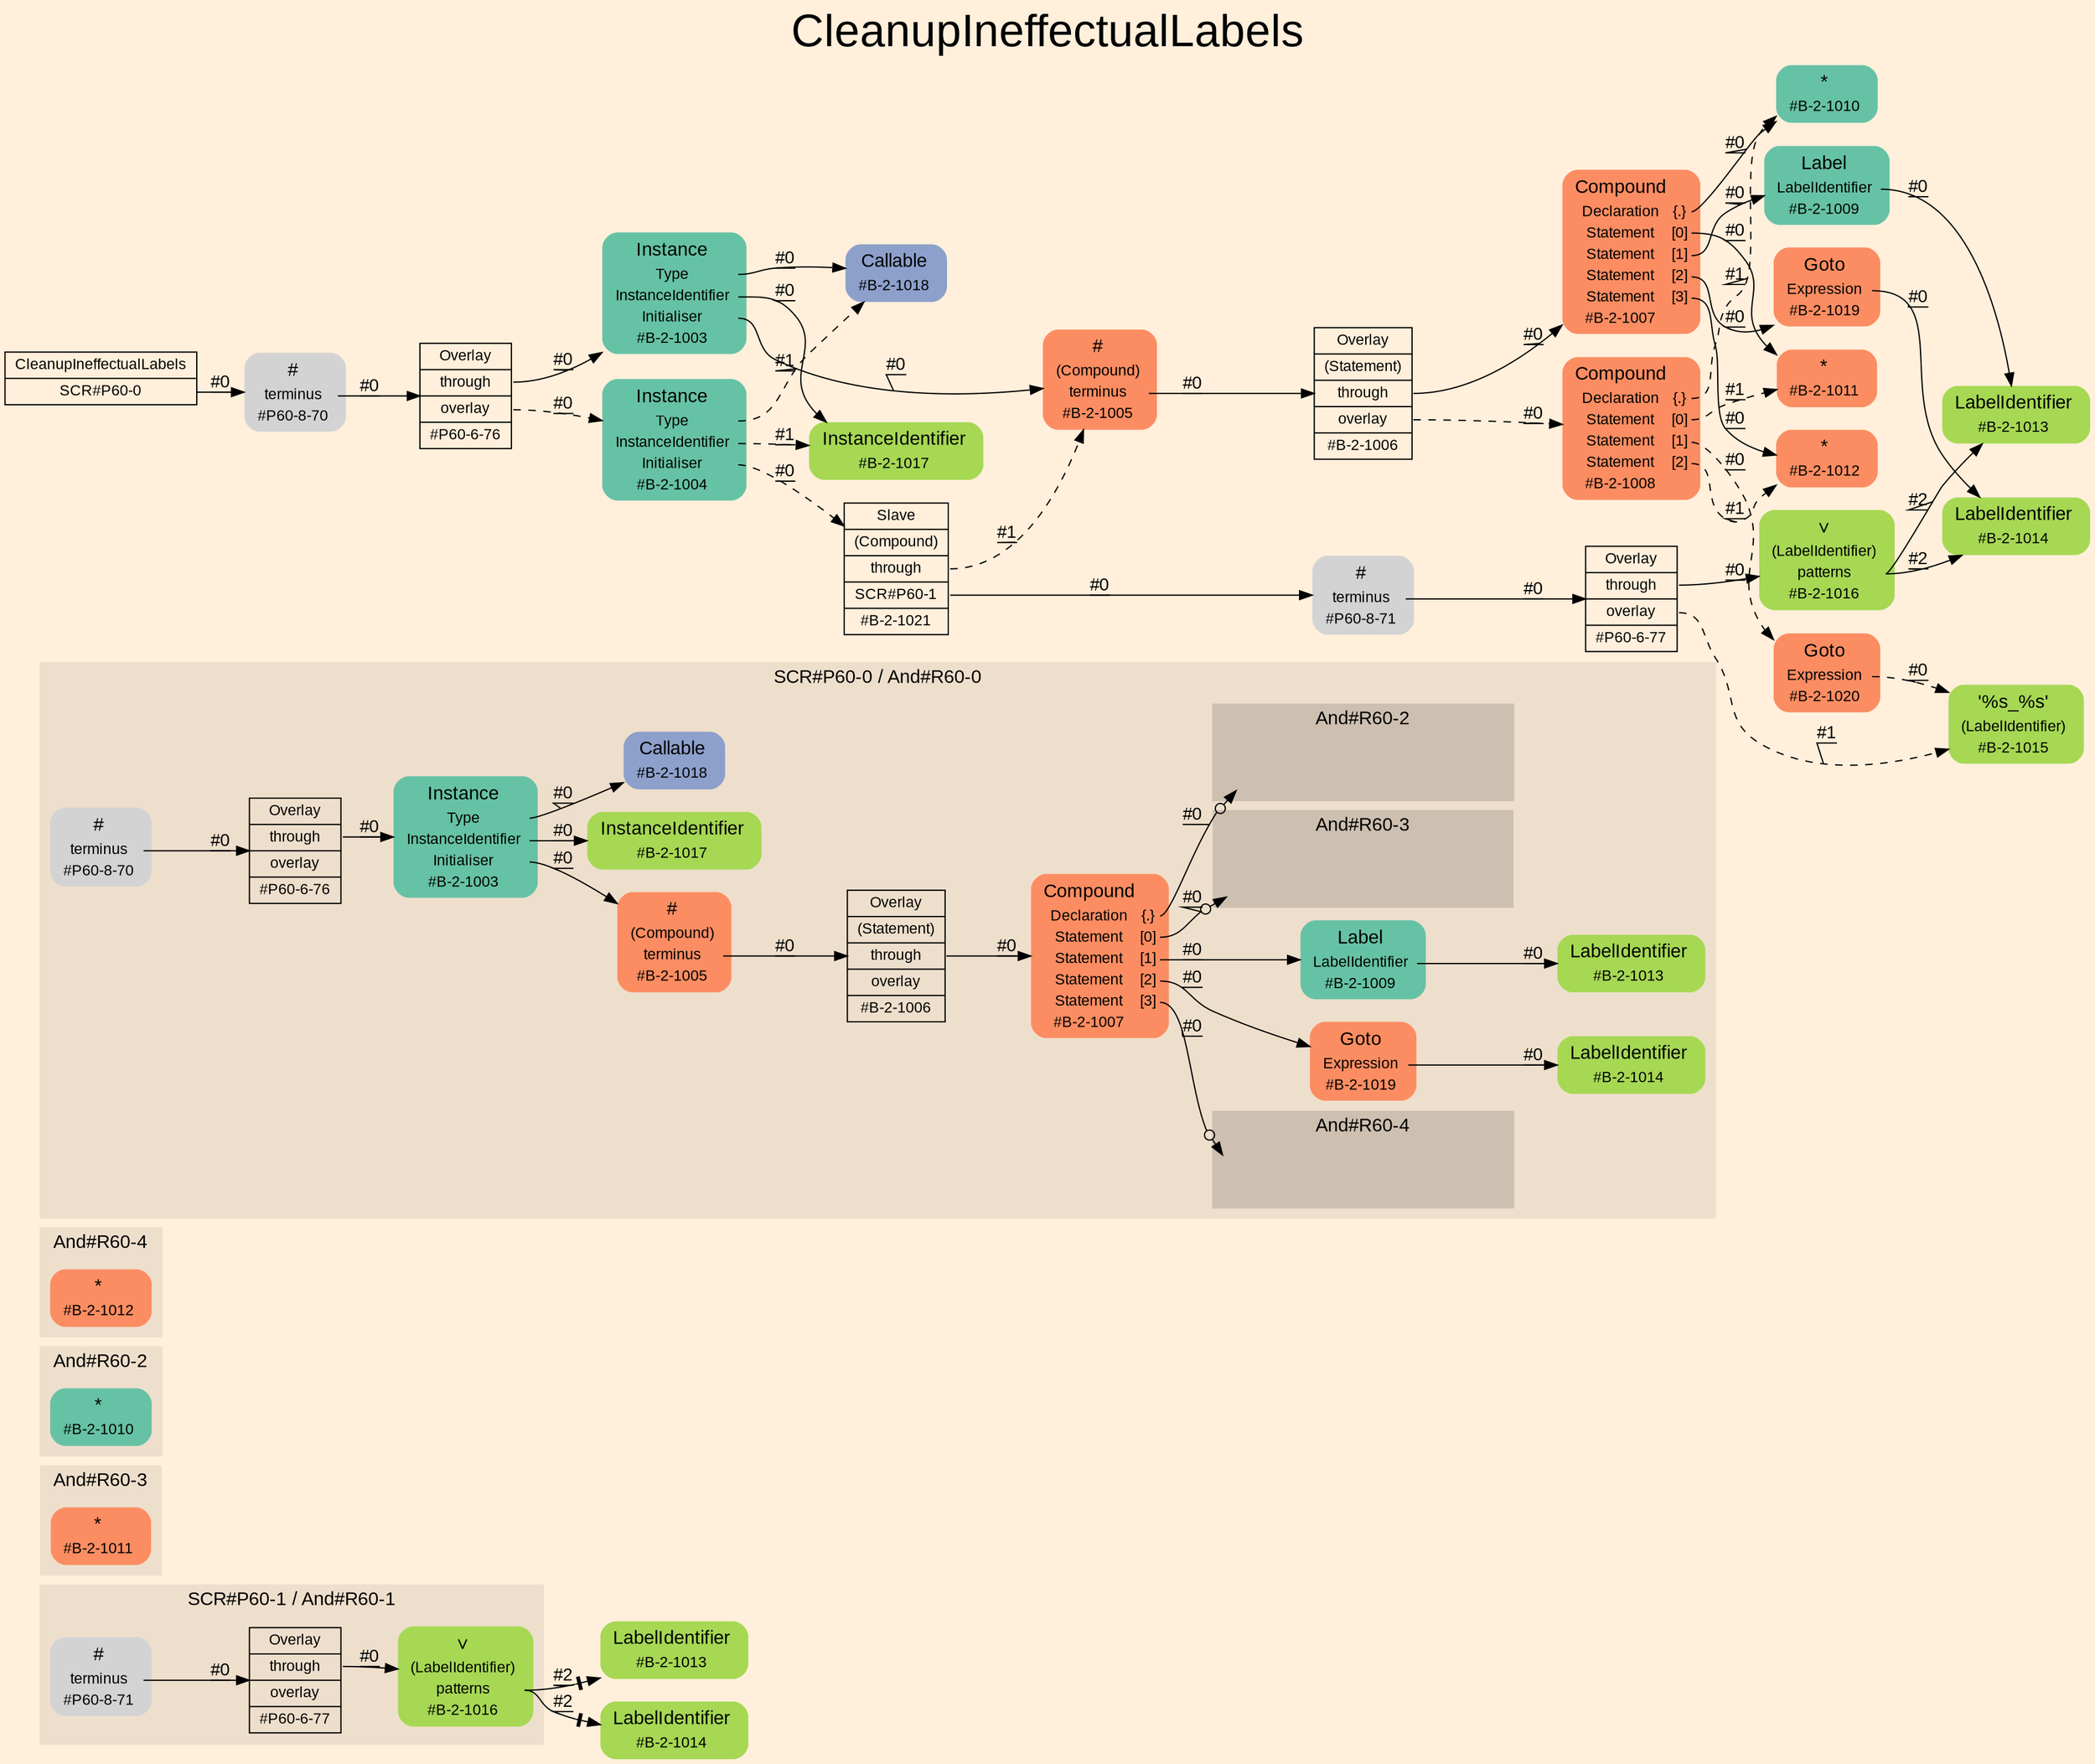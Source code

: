 digraph "CleanupIneffectualLabels" {
label = "CleanupIneffectualLabels"
labelloc = t
fontsize = "36"
graph [
    rankdir = "LR"
    ranksep = 0.3
    bgcolor = antiquewhite1
    color = black
    fontcolor = black
    fontname = "Arial"
];
node [
    fontname = "Arial"
];
edge [
    fontname = "Arial"
];

// -------------------- figure And#R60-1 --------------------
// -------- region And#R60-1 ----------
subgraph "clusterAnd#R60-1" {
    label = "SCR#P60-1 / And#R60-1"
    style = "filled"
    color = antiquewhite2
    fontsize = "15"
    "And#R60-1/#P60-8-71" [
        // -------- block And#R60-1/#P60-8-71 ----------
        shape = "plaintext"
        label = <<TABLE BORDER="0" CELLBORDER="0" CELLSPACING="0">
         <TR><TD><FONT POINT-SIZE="15.0">#</FONT></TD><TD></TD></TR>
         <TR><TD>terminus</TD><TD PORT="port0"></TD></TR>
         <TR><TD>#P60-8-71</TD><TD PORT="port1"></TD></TR>
        </TABLE>>
        style = "rounded,filled"
        fontsize = "12"
    ];
    
    "And#R60-1/#P60-6-77" [
        // -------- block And#R60-1/#P60-6-77 ----------
        shape = "record"
        fillcolor = antiquewhite2
        label = "<fixed> Overlay | <port0> through | <port1> overlay | <port2> #P60-6-77"
        style = "filled"
        fontsize = "12"
        color = black
        fontcolor = black
    ];
    
    "And#R60-1/#B-2-1016" [
        // -------- block And#R60-1/#B-2-1016 ----------
        shape = "plaintext"
        fillcolor = "/set28/5"
        label = <<TABLE BORDER="0" CELLBORDER="0" CELLSPACING="0">
         <TR><TD><FONT POINT-SIZE="15.0">∨</FONT></TD><TD></TD></TR>
         <TR><TD>(LabelIdentifier)</TD><TD PORT="port0"></TD></TR>
         <TR><TD>patterns</TD><TD PORT="port1"></TD></TR>
         <TR><TD>#B-2-1016</TD><TD PORT="port2"></TD></TR>
        </TABLE>>
        style = "rounded,filled"
        fontsize = "12"
    ];
    
}

"And#R60-1/#B-2-1013" [
    // -------- block And#R60-1/#B-2-1013 ----------
    shape = "plaintext"
    fillcolor = "/set28/5"
    label = <<TABLE BORDER="0" CELLBORDER="0" CELLSPACING="0">
     <TR><TD><FONT POINT-SIZE="15.0">LabelIdentifier</FONT></TD><TD></TD></TR>
     <TR><TD>#B-2-1013</TD><TD PORT="port0"></TD></TR>
    </TABLE>>
    style = "rounded,filled"
    fontsize = "12"
];

"And#R60-1/#B-2-1014" [
    // -------- block And#R60-1/#B-2-1014 ----------
    shape = "plaintext"
    fillcolor = "/set28/5"
    label = <<TABLE BORDER="0" CELLBORDER="0" CELLSPACING="0">
     <TR><TD><FONT POINT-SIZE="15.0">LabelIdentifier</FONT></TD><TD></TD></TR>
     <TR><TD>#B-2-1014</TD><TD PORT="port0"></TD></TR>
    </TABLE>>
    style = "rounded,filled"
    fontsize = "12"
];

"And#R60-1/#P60-8-71":port0 -> "And#R60-1/#P60-6-77" [
    label = "#0"
    decorate = true
    color = black
    fontcolor = black
];

"And#R60-1/#P60-6-77":port0 -> "And#R60-1/#B-2-1016" [
    label = "#0"
    decorate = true
    color = black
    fontcolor = black
];

"And#R60-1/#B-2-1016":port1 -> "And#R60-1/#B-2-1013" [
    arrowhead="normalnonetee"
    label = "#2"
    decorate = true
    color = black
    fontcolor = black
];

"And#R60-1/#B-2-1016":port1 -> "And#R60-1/#B-2-1014" [
    arrowhead="normalnonetee"
    label = "#2"
    decorate = true
    color = black
    fontcolor = black
];


// -------------------- figure And#R60-3 --------------------
// -------- region And#R60-3 ----------
subgraph "clusterAnd#R60-3" {
    label = "And#R60-3"
    style = "filled"
    color = antiquewhite2
    fontsize = "15"
    "And#R60-3/#B-2-1011" [
        // -------- block And#R60-3/#B-2-1011 ----------
        shape = "plaintext"
        fillcolor = "/set28/2"
        label = <<TABLE BORDER="0" CELLBORDER="0" CELLSPACING="0">
         <TR><TD><FONT POINT-SIZE="15.0">*</FONT></TD><TD></TD></TR>
         <TR><TD>#B-2-1011</TD><TD PORT="port0"></TD></TR>
        </TABLE>>
        style = "rounded,filled"
        fontsize = "12"
    ];
    
}


// -------------------- figure And#R60-2 --------------------
// -------- region And#R60-2 ----------
subgraph "clusterAnd#R60-2" {
    label = "And#R60-2"
    style = "filled"
    color = antiquewhite2
    fontsize = "15"
    "And#R60-2/#B-2-1010" [
        // -------- block And#R60-2/#B-2-1010 ----------
        shape = "plaintext"
        fillcolor = "/set28/1"
        label = <<TABLE BORDER="0" CELLBORDER="0" CELLSPACING="0">
         <TR><TD><FONT POINT-SIZE="15.0">*</FONT></TD><TD></TD></TR>
         <TR><TD>#B-2-1010</TD><TD PORT="port0"></TD></TR>
        </TABLE>>
        style = "rounded,filled"
        fontsize = "12"
    ];
    
}


// -------------------- figure And#R60-4 --------------------
// -------- region And#R60-4 ----------
subgraph "clusterAnd#R60-4" {
    label = "And#R60-4"
    style = "filled"
    color = antiquewhite2
    fontsize = "15"
    "And#R60-4/#B-2-1012" [
        // -------- block And#R60-4/#B-2-1012 ----------
        shape = "plaintext"
        fillcolor = "/set28/2"
        label = <<TABLE BORDER="0" CELLBORDER="0" CELLSPACING="0">
         <TR><TD><FONT POINT-SIZE="15.0">*</FONT></TD><TD></TD></TR>
         <TR><TD>#B-2-1012</TD><TD PORT="port0"></TD></TR>
        </TABLE>>
        style = "rounded,filled"
        fontsize = "12"
    ];
    
}


// -------------------- figure And#R60-0 --------------------
// -------- region And#R60-0 ----------
subgraph "clusterAnd#R60-0" {
    label = "SCR#P60-0 / And#R60-0"
    style = "filled"
    color = antiquewhite2
    fontsize = "15"
    "And#R60-0/#P60-6-76" [
        // -------- block And#R60-0/#P60-6-76 ----------
        shape = "record"
        fillcolor = antiquewhite2
        label = "<fixed> Overlay | <port0> through | <port1> overlay | <port2> #P60-6-76"
        style = "filled"
        fontsize = "12"
        color = black
        fontcolor = black
    ];
    
    "And#R60-0/#P60-8-70" [
        // -------- block And#R60-0/#P60-8-70 ----------
        shape = "plaintext"
        label = <<TABLE BORDER="0" CELLBORDER="0" CELLSPACING="0">
         <TR><TD><FONT POINT-SIZE="15.0">#</FONT></TD><TD></TD></TR>
         <TR><TD>terminus</TD><TD PORT="port0"></TD></TR>
         <TR><TD>#P60-8-70</TD><TD PORT="port1"></TD></TR>
        </TABLE>>
        style = "rounded,filled"
        fontsize = "12"
    ];
    
    "And#R60-0/#B-2-1007" [
        // -------- block And#R60-0/#B-2-1007 ----------
        shape = "plaintext"
        fillcolor = "/set28/2"
        label = <<TABLE BORDER="0" CELLBORDER="0" CELLSPACING="0">
         <TR><TD><FONT POINT-SIZE="15.0">Compound</FONT></TD><TD></TD></TR>
         <TR><TD>Declaration</TD><TD PORT="port0">{.}</TD></TR>
         <TR><TD>Statement</TD><TD PORT="port1">[0]</TD></TR>
         <TR><TD>Statement</TD><TD PORT="port2">[1]</TD></TR>
         <TR><TD>Statement</TD><TD PORT="port3">[2]</TD></TR>
         <TR><TD>Statement</TD><TD PORT="port4">[3]</TD></TR>
         <TR><TD>#B-2-1007</TD><TD PORT="port5"></TD></TR>
        </TABLE>>
        style = "rounded,filled"
        fontsize = "12"
    ];
    
    "And#R60-0/#B-2-1018" [
        // -------- block And#R60-0/#B-2-1018 ----------
        shape = "plaintext"
        fillcolor = "/set28/3"
        label = <<TABLE BORDER="0" CELLBORDER="0" CELLSPACING="0">
         <TR><TD><FONT POINT-SIZE="15.0">Callable</FONT></TD><TD></TD></TR>
         <TR><TD>#B-2-1018</TD><TD PORT="port0"></TD></TR>
        </TABLE>>
        style = "rounded,filled"
        fontsize = "12"
    ];
    
    "And#R60-0/#B-2-1003" [
        // -------- block And#R60-0/#B-2-1003 ----------
        shape = "plaintext"
        fillcolor = "/set28/1"
        label = <<TABLE BORDER="0" CELLBORDER="0" CELLSPACING="0">
         <TR><TD><FONT POINT-SIZE="15.0">Instance</FONT></TD><TD></TD></TR>
         <TR><TD>Type</TD><TD PORT="port0"></TD></TR>
         <TR><TD>InstanceIdentifier</TD><TD PORT="port1"></TD></TR>
         <TR><TD>Initialiser</TD><TD PORT="port2"></TD></TR>
         <TR><TD>#B-2-1003</TD><TD PORT="port3"></TD></TR>
        </TABLE>>
        style = "rounded,filled"
        fontsize = "12"
    ];
    
    "And#R60-0/#B-2-1019" [
        // -------- block And#R60-0/#B-2-1019 ----------
        shape = "plaintext"
        fillcolor = "/set28/2"
        label = <<TABLE BORDER="0" CELLBORDER="0" CELLSPACING="0">
         <TR><TD><FONT POINT-SIZE="15.0">Goto</FONT></TD><TD></TD></TR>
         <TR><TD>Expression</TD><TD PORT="port0"></TD></TR>
         <TR><TD>#B-2-1019</TD><TD PORT="port1"></TD></TR>
        </TABLE>>
        style = "rounded,filled"
        fontsize = "12"
    ];
    
    "And#R60-0/#B-2-1005" [
        // -------- block And#R60-0/#B-2-1005 ----------
        shape = "plaintext"
        fillcolor = "/set28/2"
        label = <<TABLE BORDER="0" CELLBORDER="0" CELLSPACING="0">
         <TR><TD><FONT POINT-SIZE="15.0">#</FONT></TD><TD></TD></TR>
         <TR><TD>(Compound)</TD><TD PORT="port0"></TD></TR>
         <TR><TD>terminus</TD><TD PORT="port1"></TD></TR>
         <TR><TD>#B-2-1005</TD><TD PORT="port2"></TD></TR>
        </TABLE>>
        style = "rounded,filled"
        fontsize = "12"
    ];
    
    "And#R60-0/#B-2-1017" [
        // -------- block And#R60-0/#B-2-1017 ----------
        shape = "plaintext"
        fillcolor = "/set28/5"
        label = <<TABLE BORDER="0" CELLBORDER="0" CELLSPACING="0">
         <TR><TD><FONT POINT-SIZE="15.0">InstanceIdentifier</FONT></TD><TD></TD></TR>
         <TR><TD>#B-2-1017</TD><TD PORT="port0"></TD></TR>
        </TABLE>>
        style = "rounded,filled"
        fontsize = "12"
    ];
    
    "And#R60-0/#B-2-1014" [
        // -------- block And#R60-0/#B-2-1014 ----------
        shape = "plaintext"
        fillcolor = "/set28/5"
        label = <<TABLE BORDER="0" CELLBORDER="0" CELLSPACING="0">
         <TR><TD><FONT POINT-SIZE="15.0">LabelIdentifier</FONT></TD><TD></TD></TR>
         <TR><TD>#B-2-1014</TD><TD PORT="port0"></TD></TR>
        </TABLE>>
        style = "rounded,filled"
        fontsize = "12"
    ];
    
    "And#R60-0/#B-2-1006" [
        // -------- block And#R60-0/#B-2-1006 ----------
        shape = "record"
        fillcolor = antiquewhite2
        label = "<fixed> Overlay | <port0> (Statement) | <port1> through | <port2> overlay | <port3> #B-2-1006"
        style = "filled"
        fontsize = "12"
        color = black
        fontcolor = black
    ];
    
    "And#R60-0/#B-2-1009" [
        // -------- block And#R60-0/#B-2-1009 ----------
        shape = "plaintext"
        fillcolor = "/set28/1"
        label = <<TABLE BORDER="0" CELLBORDER="0" CELLSPACING="0">
         <TR><TD><FONT POINT-SIZE="15.0">Label</FONT></TD><TD></TD></TR>
         <TR><TD>LabelIdentifier</TD><TD PORT="port0"></TD></TR>
         <TR><TD>#B-2-1009</TD><TD PORT="port1"></TD></TR>
        </TABLE>>
        style = "rounded,filled"
        fontsize = "12"
    ];
    
    "And#R60-0/#B-2-1013" [
        // -------- block And#R60-0/#B-2-1013 ----------
        shape = "plaintext"
        fillcolor = "/set28/5"
        label = <<TABLE BORDER="0" CELLBORDER="0" CELLSPACING="0">
         <TR><TD><FONT POINT-SIZE="15.0">LabelIdentifier</FONT></TD><TD></TD></TR>
         <TR><TD>#B-2-1013</TD><TD PORT="port0"></TD></TR>
        </TABLE>>
        style = "rounded,filled"
        fontsize = "12"
    ];
    
    // -------- region And#R60-0/And#R60-2 ----------
    subgraph "clusterAnd#R60-0/And#R60-2" {
        label = "And#R60-2"
        style = "filled"
        color = antiquewhite3
        fontsize = "15"
        "And#R60-0/And#R60-2/#B-2-1010" [
            // -------- block And#R60-0/And#R60-2/#B-2-1010 ----------
            shape = none
            fillcolor = "/set28/1"
            style = "invisible"
        ];
        
    }
    
    // -------- region And#R60-0/And#R60-3 ----------
    subgraph "clusterAnd#R60-0/And#R60-3" {
        label = "And#R60-3"
        style = "filled"
        color = antiquewhite3
        fontsize = "15"
        "And#R60-0/And#R60-3/#B-2-1011" [
            // -------- block And#R60-0/And#R60-3/#B-2-1011 ----------
            shape = none
            fillcolor = "/set28/2"
            style = "invisible"
        ];
        
    }
    
    // -------- region And#R60-0/And#R60-4 ----------
    subgraph "clusterAnd#R60-0/And#R60-4" {
        label = "And#R60-4"
        style = "filled"
        color = antiquewhite3
        fontsize = "15"
        "And#R60-0/And#R60-4/#B-2-1012" [
            // -------- block And#R60-0/And#R60-4/#B-2-1012 ----------
            shape = none
            fillcolor = "/set28/2"
            style = "invisible"
        ];
        
    }
    
}

"And#R60-0/#P60-6-76":port0 -> "And#R60-0/#B-2-1003" [
    label = "#0"
    decorate = true
    color = black
    fontcolor = black
];

"And#R60-0/#P60-8-70":port0 -> "And#R60-0/#P60-6-76" [
    label = "#0"
    decorate = true
    color = black
    fontcolor = black
];

"And#R60-0/#B-2-1007":port0 -> "And#R60-0/And#R60-2/#B-2-1010" [
    arrowhead="normalnoneodot"
    label = "#0"
    decorate = true
    color = black
    fontcolor = black
];

"And#R60-0/#B-2-1007":port1 -> "And#R60-0/And#R60-3/#B-2-1011" [
    arrowhead="normalnoneodot"
    label = "#0"
    decorate = true
    color = black
    fontcolor = black
];

"And#R60-0/#B-2-1007":port2 -> "And#R60-0/#B-2-1009" [
    label = "#0"
    decorate = true
    color = black
    fontcolor = black
];

"And#R60-0/#B-2-1007":port3 -> "And#R60-0/#B-2-1019" [
    label = "#0"
    decorate = true
    color = black
    fontcolor = black
];

"And#R60-0/#B-2-1007":port4 -> "And#R60-0/And#R60-4/#B-2-1012" [
    arrowhead="normalnoneodot"
    label = "#0"
    decorate = true
    color = black
    fontcolor = black
];

"And#R60-0/#B-2-1003":port0 -> "And#R60-0/#B-2-1018" [
    label = "#0"
    decorate = true
    color = black
    fontcolor = black
];

"And#R60-0/#B-2-1003":port1 -> "And#R60-0/#B-2-1017" [
    label = "#0"
    decorate = true
    color = black
    fontcolor = black
];

"And#R60-0/#B-2-1003":port2 -> "And#R60-0/#B-2-1005" [
    label = "#0"
    decorate = true
    color = black
    fontcolor = black
];

"And#R60-0/#B-2-1019":port0 -> "And#R60-0/#B-2-1014" [
    label = "#0"
    decorate = true
    color = black
    fontcolor = black
];

"And#R60-0/#B-2-1005":port1 -> "And#R60-0/#B-2-1006" [
    label = "#0"
    decorate = true
    color = black
    fontcolor = black
];

"And#R60-0/#B-2-1006":port1 -> "And#R60-0/#B-2-1007" [
    label = "#0"
    decorate = true
    color = black
    fontcolor = black
];

"And#R60-0/#B-2-1009":port0 -> "And#R60-0/#B-2-1013" [
    label = "#0"
    decorate = true
    color = black
    fontcolor = black
];


// -------------------- transformation figure --------------------
"CR#P60-0" [
    // -------- block CR#P60-0 ----------
    shape = "record"
    fillcolor = antiquewhite1
    label = "<fixed> CleanupIneffectualLabels | <port0> SCR#P60-0"
    style = "filled"
    fontsize = "12"
    color = black
    fontcolor = black
];

"#P60-8-70" [
    // -------- block #P60-8-70 ----------
    shape = "plaintext"
    label = <<TABLE BORDER="0" CELLBORDER="0" CELLSPACING="0">
     <TR><TD><FONT POINT-SIZE="15.0">#</FONT></TD><TD></TD></TR>
     <TR><TD>terminus</TD><TD PORT="port0"></TD></TR>
     <TR><TD>#P60-8-70</TD><TD PORT="port1"></TD></TR>
    </TABLE>>
    style = "rounded,filled"
    fontsize = "12"
];

"#P60-6-76" [
    // -------- block #P60-6-76 ----------
    shape = "record"
    fillcolor = antiquewhite1
    label = "<fixed> Overlay | <port0> through | <port1> overlay | <port2> #P60-6-76"
    style = "filled"
    fontsize = "12"
    color = black
    fontcolor = black
];

"#B-2-1003" [
    // -------- block #B-2-1003 ----------
    shape = "plaintext"
    fillcolor = "/set28/1"
    label = <<TABLE BORDER="0" CELLBORDER="0" CELLSPACING="0">
     <TR><TD><FONT POINT-SIZE="15.0">Instance</FONT></TD><TD></TD></TR>
     <TR><TD>Type</TD><TD PORT="port0"></TD></TR>
     <TR><TD>InstanceIdentifier</TD><TD PORT="port1"></TD></TR>
     <TR><TD>Initialiser</TD><TD PORT="port2"></TD></TR>
     <TR><TD>#B-2-1003</TD><TD PORT="port3"></TD></TR>
    </TABLE>>
    style = "rounded,filled"
    fontsize = "12"
];

"#B-2-1018" [
    // -------- block #B-2-1018 ----------
    shape = "plaintext"
    fillcolor = "/set28/3"
    label = <<TABLE BORDER="0" CELLBORDER="0" CELLSPACING="0">
     <TR><TD><FONT POINT-SIZE="15.0">Callable</FONT></TD><TD></TD></TR>
     <TR><TD>#B-2-1018</TD><TD PORT="port0"></TD></TR>
    </TABLE>>
    style = "rounded,filled"
    fontsize = "12"
];

"#B-2-1017" [
    // -------- block #B-2-1017 ----------
    shape = "plaintext"
    fillcolor = "/set28/5"
    label = <<TABLE BORDER="0" CELLBORDER="0" CELLSPACING="0">
     <TR><TD><FONT POINT-SIZE="15.0">InstanceIdentifier</FONT></TD><TD></TD></TR>
     <TR><TD>#B-2-1017</TD><TD PORT="port0"></TD></TR>
    </TABLE>>
    style = "rounded,filled"
    fontsize = "12"
];

"#B-2-1005" [
    // -------- block #B-2-1005 ----------
    shape = "plaintext"
    fillcolor = "/set28/2"
    label = <<TABLE BORDER="0" CELLBORDER="0" CELLSPACING="0">
     <TR><TD><FONT POINT-SIZE="15.0">#</FONT></TD><TD></TD></TR>
     <TR><TD>(Compound)</TD><TD PORT="port0"></TD></TR>
     <TR><TD>terminus</TD><TD PORT="port1"></TD></TR>
     <TR><TD>#B-2-1005</TD><TD PORT="port2"></TD></TR>
    </TABLE>>
    style = "rounded,filled"
    fontsize = "12"
];

"#B-2-1006" [
    // -------- block #B-2-1006 ----------
    shape = "record"
    fillcolor = antiquewhite1
    label = "<fixed> Overlay | <port0> (Statement) | <port1> through | <port2> overlay | <port3> #B-2-1006"
    style = "filled"
    fontsize = "12"
    color = black
    fontcolor = black
];

"#B-2-1007" [
    // -------- block #B-2-1007 ----------
    shape = "plaintext"
    fillcolor = "/set28/2"
    label = <<TABLE BORDER="0" CELLBORDER="0" CELLSPACING="0">
     <TR><TD><FONT POINT-SIZE="15.0">Compound</FONT></TD><TD></TD></TR>
     <TR><TD>Declaration</TD><TD PORT="port0">{.}</TD></TR>
     <TR><TD>Statement</TD><TD PORT="port1">[0]</TD></TR>
     <TR><TD>Statement</TD><TD PORT="port2">[1]</TD></TR>
     <TR><TD>Statement</TD><TD PORT="port3">[2]</TD></TR>
     <TR><TD>Statement</TD><TD PORT="port4">[3]</TD></TR>
     <TR><TD>#B-2-1007</TD><TD PORT="port5"></TD></TR>
    </TABLE>>
    style = "rounded,filled"
    fontsize = "12"
];

"#B-2-1010" [
    // -------- block #B-2-1010 ----------
    shape = "plaintext"
    fillcolor = "/set28/1"
    label = <<TABLE BORDER="0" CELLBORDER="0" CELLSPACING="0">
     <TR><TD><FONT POINT-SIZE="15.0">*</FONT></TD><TD></TD></TR>
     <TR><TD>#B-2-1010</TD><TD PORT="port0"></TD></TR>
    </TABLE>>
    style = "rounded,filled"
    fontsize = "12"
];

"#B-2-1011" [
    // -------- block #B-2-1011 ----------
    shape = "plaintext"
    fillcolor = "/set28/2"
    label = <<TABLE BORDER="0" CELLBORDER="0" CELLSPACING="0">
     <TR><TD><FONT POINT-SIZE="15.0">*</FONT></TD><TD></TD></TR>
     <TR><TD>#B-2-1011</TD><TD PORT="port0"></TD></TR>
    </TABLE>>
    style = "rounded,filled"
    fontsize = "12"
];

"#B-2-1009" [
    // -------- block #B-2-1009 ----------
    shape = "plaintext"
    fillcolor = "/set28/1"
    label = <<TABLE BORDER="0" CELLBORDER="0" CELLSPACING="0">
     <TR><TD><FONT POINT-SIZE="15.0">Label</FONT></TD><TD></TD></TR>
     <TR><TD>LabelIdentifier</TD><TD PORT="port0"></TD></TR>
     <TR><TD>#B-2-1009</TD><TD PORT="port1"></TD></TR>
    </TABLE>>
    style = "rounded,filled"
    fontsize = "12"
];

"#B-2-1013" [
    // -------- block #B-2-1013 ----------
    shape = "plaintext"
    fillcolor = "/set28/5"
    label = <<TABLE BORDER="0" CELLBORDER="0" CELLSPACING="0">
     <TR><TD><FONT POINT-SIZE="15.0">LabelIdentifier</FONT></TD><TD></TD></TR>
     <TR><TD>#B-2-1013</TD><TD PORT="port0"></TD></TR>
    </TABLE>>
    style = "rounded,filled"
    fontsize = "12"
];

"#B-2-1019" [
    // -------- block #B-2-1019 ----------
    shape = "plaintext"
    fillcolor = "/set28/2"
    label = <<TABLE BORDER="0" CELLBORDER="0" CELLSPACING="0">
     <TR><TD><FONT POINT-SIZE="15.0">Goto</FONT></TD><TD></TD></TR>
     <TR><TD>Expression</TD><TD PORT="port0"></TD></TR>
     <TR><TD>#B-2-1019</TD><TD PORT="port1"></TD></TR>
    </TABLE>>
    style = "rounded,filled"
    fontsize = "12"
];

"#B-2-1014" [
    // -------- block #B-2-1014 ----------
    shape = "plaintext"
    fillcolor = "/set28/5"
    label = <<TABLE BORDER="0" CELLBORDER="0" CELLSPACING="0">
     <TR><TD><FONT POINT-SIZE="15.0">LabelIdentifier</FONT></TD><TD></TD></TR>
     <TR><TD>#B-2-1014</TD><TD PORT="port0"></TD></TR>
    </TABLE>>
    style = "rounded,filled"
    fontsize = "12"
];

"#B-2-1012" [
    // -------- block #B-2-1012 ----------
    shape = "plaintext"
    fillcolor = "/set28/2"
    label = <<TABLE BORDER="0" CELLBORDER="0" CELLSPACING="0">
     <TR><TD><FONT POINT-SIZE="15.0">*</FONT></TD><TD></TD></TR>
     <TR><TD>#B-2-1012</TD><TD PORT="port0"></TD></TR>
    </TABLE>>
    style = "rounded,filled"
    fontsize = "12"
];

"#B-2-1008" [
    // -------- block #B-2-1008 ----------
    shape = "plaintext"
    fillcolor = "/set28/2"
    label = <<TABLE BORDER="0" CELLBORDER="0" CELLSPACING="0">
     <TR><TD><FONT POINT-SIZE="15.0">Compound</FONT></TD><TD></TD></TR>
     <TR><TD>Declaration</TD><TD PORT="port0">{.}</TD></TR>
     <TR><TD>Statement</TD><TD PORT="port1">[0]</TD></TR>
     <TR><TD>Statement</TD><TD PORT="port2">[1]</TD></TR>
     <TR><TD>Statement</TD><TD PORT="port3">[2]</TD></TR>
     <TR><TD>#B-2-1008</TD><TD PORT="port4"></TD></TR>
    </TABLE>>
    style = "rounded,filled"
    fontsize = "12"
];

"#B-2-1020" [
    // -------- block #B-2-1020 ----------
    shape = "plaintext"
    fillcolor = "/set28/2"
    label = <<TABLE BORDER="0" CELLBORDER="0" CELLSPACING="0">
     <TR><TD><FONT POINT-SIZE="15.0">Goto</FONT></TD><TD></TD></TR>
     <TR><TD>Expression</TD><TD PORT="port0"></TD></TR>
     <TR><TD>#B-2-1020</TD><TD PORT="port1"></TD></TR>
    </TABLE>>
    style = "rounded,filled"
    fontsize = "12"
];

"#B-2-1015" [
    // -------- block #B-2-1015 ----------
    shape = "plaintext"
    fillcolor = "/set28/5"
    label = <<TABLE BORDER="0" CELLBORDER="0" CELLSPACING="0">
     <TR><TD><FONT POINT-SIZE="15.0">'%s_%s'</FONT></TD><TD></TD></TR>
     <TR><TD>(LabelIdentifier)</TD><TD PORT="port0"></TD></TR>
     <TR><TD>#B-2-1015</TD><TD PORT="port1"></TD></TR>
    </TABLE>>
    style = "rounded,filled"
    fontsize = "12"
];

"#B-2-1004" [
    // -------- block #B-2-1004 ----------
    shape = "plaintext"
    fillcolor = "/set28/1"
    label = <<TABLE BORDER="0" CELLBORDER="0" CELLSPACING="0">
     <TR><TD><FONT POINT-SIZE="15.0">Instance</FONT></TD><TD></TD></TR>
     <TR><TD>Type</TD><TD PORT="port0"></TD></TR>
     <TR><TD>InstanceIdentifier</TD><TD PORT="port1"></TD></TR>
     <TR><TD>Initialiser</TD><TD PORT="port2"></TD></TR>
     <TR><TD>#B-2-1004</TD><TD PORT="port3"></TD></TR>
    </TABLE>>
    style = "rounded,filled"
    fontsize = "12"
];

"#B-2-1021" [
    // -------- block #B-2-1021 ----------
    shape = "record"
    fillcolor = antiquewhite1
    label = "<fixed> Slave | <port0> (Compound) | <port1> through | <port2> SCR#P60-1 | <port3> #B-2-1021"
    style = "filled"
    fontsize = "12"
    color = black
    fontcolor = black
];

"#P60-8-71" [
    // -------- block #P60-8-71 ----------
    shape = "plaintext"
    label = <<TABLE BORDER="0" CELLBORDER="0" CELLSPACING="0">
     <TR><TD><FONT POINT-SIZE="15.0">#</FONT></TD><TD></TD></TR>
     <TR><TD>terminus</TD><TD PORT="port0"></TD></TR>
     <TR><TD>#P60-8-71</TD><TD PORT="port1"></TD></TR>
    </TABLE>>
    style = "rounded,filled"
    fontsize = "12"
];

"#P60-6-77" [
    // -------- block #P60-6-77 ----------
    shape = "record"
    fillcolor = antiquewhite1
    label = "<fixed> Overlay | <port0> through | <port1> overlay | <port2> #P60-6-77"
    style = "filled"
    fontsize = "12"
    color = black
    fontcolor = black
];

"#B-2-1016" [
    // -------- block #B-2-1016 ----------
    shape = "plaintext"
    fillcolor = "/set28/5"
    label = <<TABLE BORDER="0" CELLBORDER="0" CELLSPACING="0">
     <TR><TD><FONT POINT-SIZE="15.0">∨</FONT></TD><TD></TD></TR>
     <TR><TD>(LabelIdentifier)</TD><TD PORT="port0"></TD></TR>
     <TR><TD>patterns</TD><TD PORT="port1"></TD></TR>
     <TR><TD>#B-2-1016</TD><TD PORT="port2"></TD></TR>
    </TABLE>>
    style = "rounded,filled"
    fontsize = "12"
];

"CR#P60-0":port0 -> "#P60-8-70" [
    label = "#0"
    decorate = true
    color = black
    fontcolor = black
];

"#P60-8-70":port0 -> "#P60-6-76" [
    label = "#0"
    decorate = true
    color = black
    fontcolor = black
];

"#P60-6-76":port0 -> "#B-2-1003" [
    label = "#0"
    decorate = true
    color = black
    fontcolor = black
];

"#P60-6-76":port1 -> "#B-2-1004" [
    style="dashed"
    label = "#0"
    decorate = true
    color = black
    fontcolor = black
];

"#B-2-1003":port0 -> "#B-2-1018" [
    label = "#0"
    decorate = true
    color = black
    fontcolor = black
];

"#B-2-1003":port1 -> "#B-2-1017" [
    label = "#0"
    decorate = true
    color = black
    fontcolor = black
];

"#B-2-1003":port2 -> "#B-2-1005" [
    label = "#0"
    decorate = true
    color = black
    fontcolor = black
];

"#B-2-1005":port1 -> "#B-2-1006" [
    label = "#0"
    decorate = true
    color = black
    fontcolor = black
];

"#B-2-1006":port1 -> "#B-2-1007" [
    label = "#0"
    decorate = true
    color = black
    fontcolor = black
];

"#B-2-1006":port2 -> "#B-2-1008" [
    style="dashed"
    label = "#0"
    decorate = true
    color = black
    fontcolor = black
];

"#B-2-1007":port0 -> "#B-2-1010" [
    label = "#0"
    decorate = true
    color = black
    fontcolor = black
];

"#B-2-1007":port1 -> "#B-2-1011" [
    label = "#0"
    decorate = true
    color = black
    fontcolor = black
];

"#B-2-1007":port2 -> "#B-2-1009" [
    label = "#0"
    decorate = true
    color = black
    fontcolor = black
];

"#B-2-1007":port3 -> "#B-2-1019" [
    label = "#0"
    decorate = true
    color = black
    fontcolor = black
];

"#B-2-1007":port4 -> "#B-2-1012" [
    label = "#0"
    decorate = true
    color = black
    fontcolor = black
];

"#B-2-1009":port0 -> "#B-2-1013" [
    label = "#0"
    decorate = true
    color = black
    fontcolor = black
];

"#B-2-1019":port0 -> "#B-2-1014" [
    label = "#0"
    decorate = true
    color = black
    fontcolor = black
];

"#B-2-1008":port0 -> "#B-2-1010" [
    style="dashed"
    label = "#1"
    decorate = true
    color = black
    fontcolor = black
];

"#B-2-1008":port1 -> "#B-2-1011" [
    style="dashed"
    label = "#1"
    decorate = true
    color = black
    fontcolor = black
];

"#B-2-1008":port2 -> "#B-2-1020" [
    style="dashed"
    label = "#0"
    decorate = true
    color = black
    fontcolor = black
];

"#B-2-1008":port3 -> "#B-2-1012" [
    style="dashed"
    label = "#1"
    decorate = true
    color = black
    fontcolor = black
];

"#B-2-1020":port0 -> "#B-2-1015" [
    style="dashed"
    label = "#0"
    decorate = true
    color = black
    fontcolor = black
];

"#B-2-1004":port0 -> "#B-2-1018" [
    style="dashed"
    label = "#1"
    decorate = true
    color = black
    fontcolor = black
];

"#B-2-1004":port1 -> "#B-2-1017" [
    style="dashed"
    label = "#1"
    decorate = true
    color = black
    fontcolor = black
];

"#B-2-1004":port2 -> "#B-2-1021" [
    style="dashed"
    label = "#0"
    decorate = true
    color = black
    fontcolor = black
];

"#B-2-1021":port1 -> "#B-2-1005" [
    style="dashed"
    label = "#1"
    decorate = true
    color = black
    fontcolor = black
];

"#B-2-1021":port2 -> "#P60-8-71" [
    label = "#0"
    decorate = true
    color = black
    fontcolor = black
];

"#P60-8-71":port0 -> "#P60-6-77" [
    label = "#0"
    decorate = true
    color = black
    fontcolor = black
];

"#P60-6-77":port0 -> "#B-2-1016" [
    label = "#0"
    decorate = true
    color = black
    fontcolor = black
];

"#P60-6-77":port1 -> "#B-2-1015" [
    style="dashed"
    label = "#1"
    decorate = true
    color = black
    fontcolor = black
];

"#B-2-1016":port1 -> "#B-2-1013" [
    label = "#2"
    decorate = true
    color = black
    fontcolor = black
];

"#B-2-1016":port1 -> "#B-2-1014" [
    label = "#2"
    decorate = true
    color = black
    fontcolor = black
];


}
